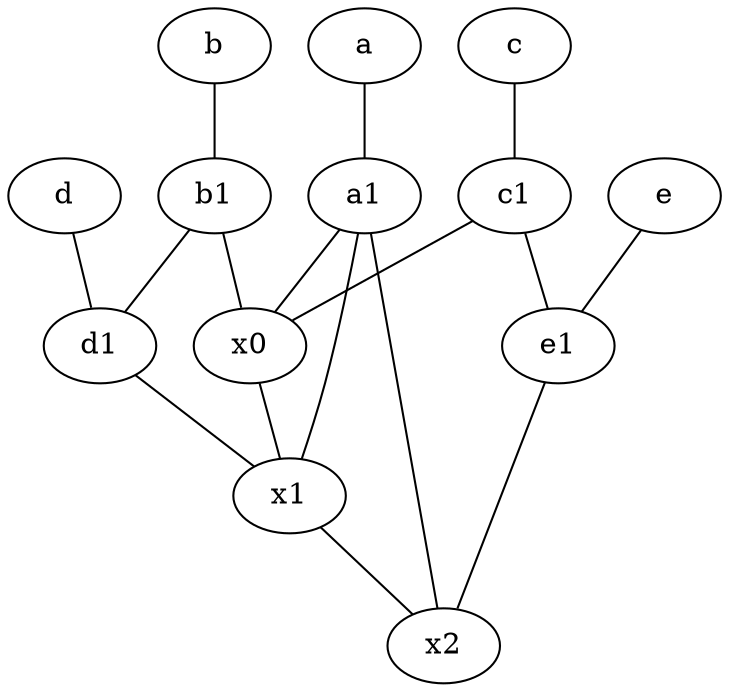 graph {
	node [labelfontsize=50]
	e [labelfontsize=50 pos="7,9!"]
	a1 [labelfontsize=50 pos="8,3!"]
	d [labelfontsize=50 pos="2,5!"]
	a [labelfontsize=50 pos="8,2!"]
	x0 [labelfontsize=50]
	d1 [labelfontsize=50 pos="3,5!"]
	x1 [labelfontsize=50]
	b1 [labelfontsize=50 pos="9,4!"]
	b [labelfontsize=50 pos="10,4!"]
	e1 [labelfontsize=50 pos="7,7!"]
	c1 [labelfontsize=50 pos="4.5,3!"]
	x2 [labelfontsize=50]
	c [labelfontsize=50 pos="4.5,2!"]
	d1 -- x1
	b1 -- d1
	a1 -- x0
	d -- d1
	a1 -- x2
	a1 -- x1
	b -- b1
	x0 -- x1
	c1 -- x0
	c -- c1
	a -- a1
	c1 -- e1
	e1 -- x2
	x1 -- x2
	b1 -- x0
	e -- e1
}
